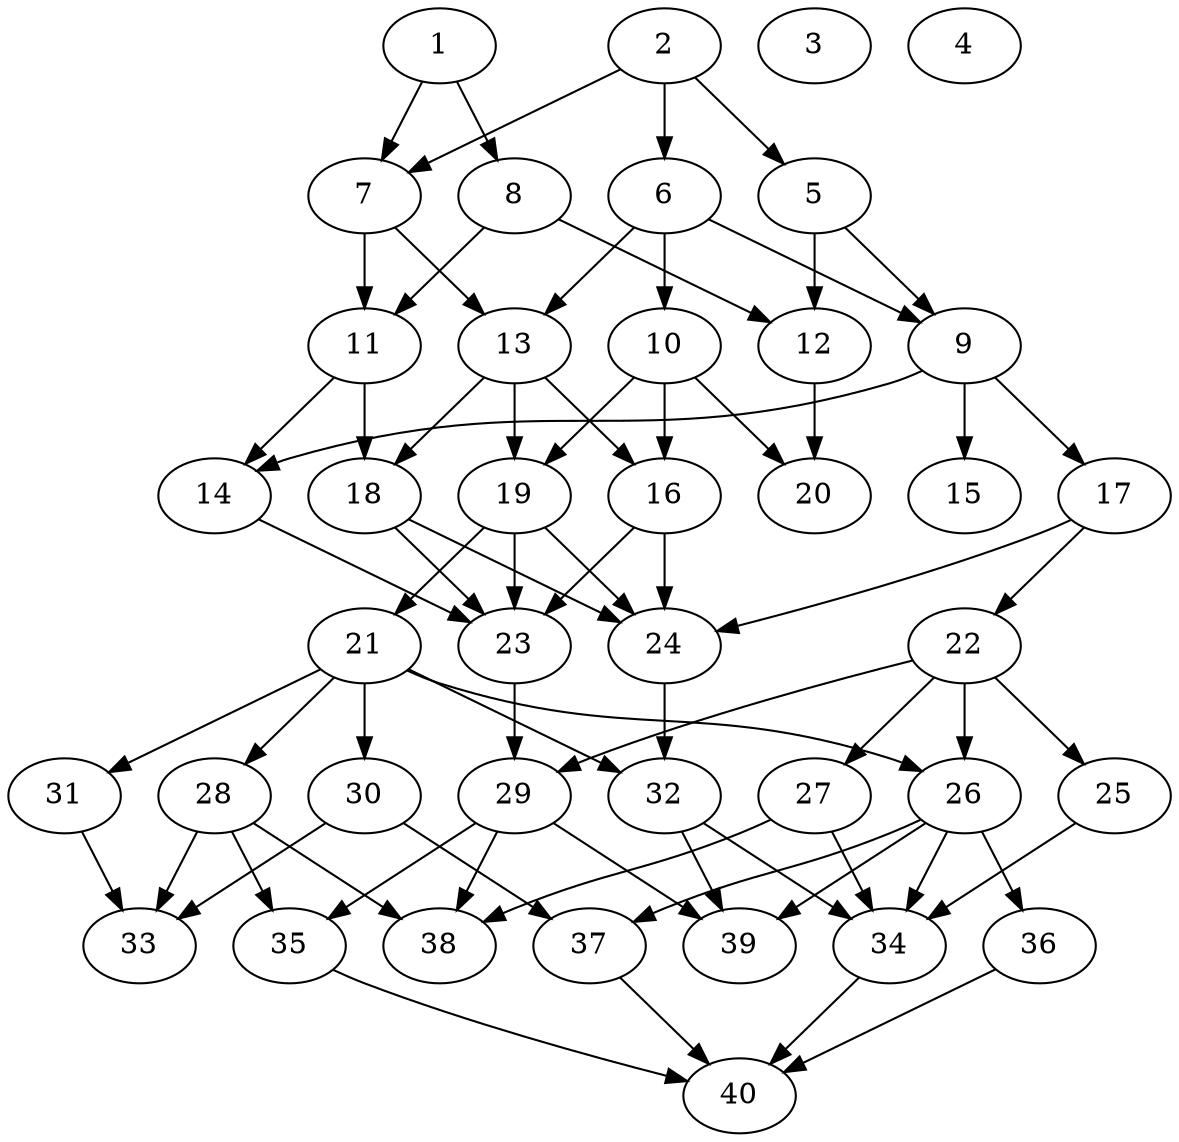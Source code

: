 // DAG automatically generated by daggen at Thu Oct  3 14:06:48 2019
// ./daggen --dot -n 40 --ccr 0.4 --fat 0.5 --regular 0.5 --density 0.5 --mindata 5242880 --maxdata 52428800 
digraph G {
  1 [size="99934720", alpha="0.05", expect_size="39973888"] 
  1 -> 7 [size ="39973888"]
  1 -> 8 [size ="39973888"]
  2 [size="98311680", alpha="0.03", expect_size="39324672"] 
  2 -> 5 [size ="39324672"]
  2 -> 6 [size ="39324672"]
  2 -> 7 [size ="39324672"]
  3 [size="29493760", alpha="0.18", expect_size="11797504"] 
  4 [size="115453440", alpha="0.05", expect_size="46181376"] 
  5 [size="77647360", alpha="0.14", expect_size="31058944"] 
  5 -> 9 [size ="31058944"]
  5 -> 12 [size ="31058944"]
  6 [size="98416640", alpha="0.02", expect_size="39366656"] 
  6 -> 9 [size ="39366656"]
  6 -> 10 [size ="39366656"]
  6 -> 13 [size ="39366656"]
  7 [size="62960640", alpha="0.04", expect_size="25184256"] 
  7 -> 11 [size ="25184256"]
  7 -> 13 [size ="25184256"]
  8 [size="28047360", alpha="0.08", expect_size="11218944"] 
  8 -> 11 [size ="11218944"]
  8 -> 12 [size ="11218944"]
  9 [size="63923200", alpha="0.02", expect_size="25569280"] 
  9 -> 14 [size ="25569280"]
  9 -> 15 [size ="25569280"]
  9 -> 17 [size ="25569280"]
  10 [size="101905920", alpha="0.17", expect_size="40762368"] 
  10 -> 16 [size ="40762368"]
  10 -> 19 [size ="40762368"]
  10 -> 20 [size ="40762368"]
  11 [size="52928000", alpha="0.14", expect_size="21171200"] 
  11 -> 14 [size ="21171200"]
  11 -> 18 [size ="21171200"]
  12 [size="80916480", alpha="0.10", expect_size="32366592"] 
  12 -> 20 [size ="32366592"]
  13 [size="100456960", alpha="0.06", expect_size="40182784"] 
  13 -> 16 [size ="40182784"]
  13 -> 18 [size ="40182784"]
  13 -> 19 [size ="40182784"]
  14 [size="89927680", alpha="0.05", expect_size="35971072"] 
  14 -> 23 [size ="35971072"]
  15 [size="120977920", alpha="0.04", expect_size="48391168"] 
  16 [size="87708160", alpha="0.14", expect_size="35083264"] 
  16 -> 23 [size ="35083264"]
  16 -> 24 [size ="35083264"]
  17 [size="97881600", alpha="0.09", expect_size="39152640"] 
  17 -> 22 [size ="39152640"]
  17 -> 24 [size ="39152640"]
  18 [size="119598080", alpha="0.05", expect_size="47839232"] 
  18 -> 23 [size ="47839232"]
  18 -> 24 [size ="47839232"]
  19 [size="46794240", alpha="0.11", expect_size="18717696"] 
  19 -> 21 [size ="18717696"]
  19 -> 23 [size ="18717696"]
  19 -> 24 [size ="18717696"]
  20 [size="59466240", alpha="0.16", expect_size="23786496"] 
  21 [size="44254720", alpha="0.15", expect_size="17701888"] 
  21 -> 26 [size ="17701888"]
  21 -> 28 [size ="17701888"]
  21 -> 30 [size ="17701888"]
  21 -> 31 [size ="17701888"]
  21 -> 32 [size ="17701888"]
  22 [size="126648320", alpha="0.09", expect_size="50659328"] 
  22 -> 25 [size ="50659328"]
  22 -> 26 [size ="50659328"]
  22 -> 27 [size ="50659328"]
  22 -> 29 [size ="50659328"]
  23 [size="67745280", alpha="0.06", expect_size="27098112"] 
  23 -> 29 [size ="27098112"]
  24 [size="105128960", alpha="0.00", expect_size="42051584"] 
  24 -> 32 [size ="42051584"]
  25 [size="13754880", alpha="0.05", expect_size="5501952"] 
  25 -> 34 [size ="5501952"]
  26 [size="35253760", alpha="0.05", expect_size="14101504"] 
  26 -> 34 [size ="14101504"]
  26 -> 36 [size ="14101504"]
  26 -> 37 [size ="14101504"]
  26 -> 39 [size ="14101504"]
  27 [size="115793920", alpha="0.12", expect_size="46317568"] 
  27 -> 34 [size ="46317568"]
  27 -> 38 [size ="46317568"]
  28 [size="52828160", alpha="0.03", expect_size="21131264"] 
  28 -> 33 [size ="21131264"]
  28 -> 35 [size ="21131264"]
  28 -> 38 [size ="21131264"]
  29 [size="84321280", alpha="0.02", expect_size="33728512"] 
  29 -> 35 [size ="33728512"]
  29 -> 38 [size ="33728512"]
  29 -> 39 [size ="33728512"]
  30 [size="31165440", alpha="0.16", expect_size="12466176"] 
  30 -> 33 [size ="12466176"]
  30 -> 37 [size ="12466176"]
  31 [size="124180480", alpha="0.17", expect_size="49672192"] 
  31 -> 33 [size ="49672192"]
  32 [size="96299520", alpha="0.09", expect_size="38519808"] 
  32 -> 34 [size ="38519808"]
  32 -> 39 [size ="38519808"]
  33 [size="32729600", alpha="0.17", expect_size="13091840"] 
  34 [size="67822080", alpha="0.17", expect_size="27128832"] 
  34 -> 40 [size ="27128832"]
  35 [size="67993600", alpha="0.15", expect_size="27197440"] 
  35 -> 40 [size ="27197440"]
  36 [size="97786880", alpha="0.07", expect_size="39114752"] 
  36 -> 40 [size ="39114752"]
  37 [size="124546560", alpha="0.12", expect_size="49818624"] 
  37 -> 40 [size ="49818624"]
  38 [size="80161280", alpha="0.16", expect_size="32064512"] 
  39 [size="97541120", alpha="0.05", expect_size="39016448"] 
  40 [size="109539840", alpha="0.02", expect_size="43815936"] 
}
